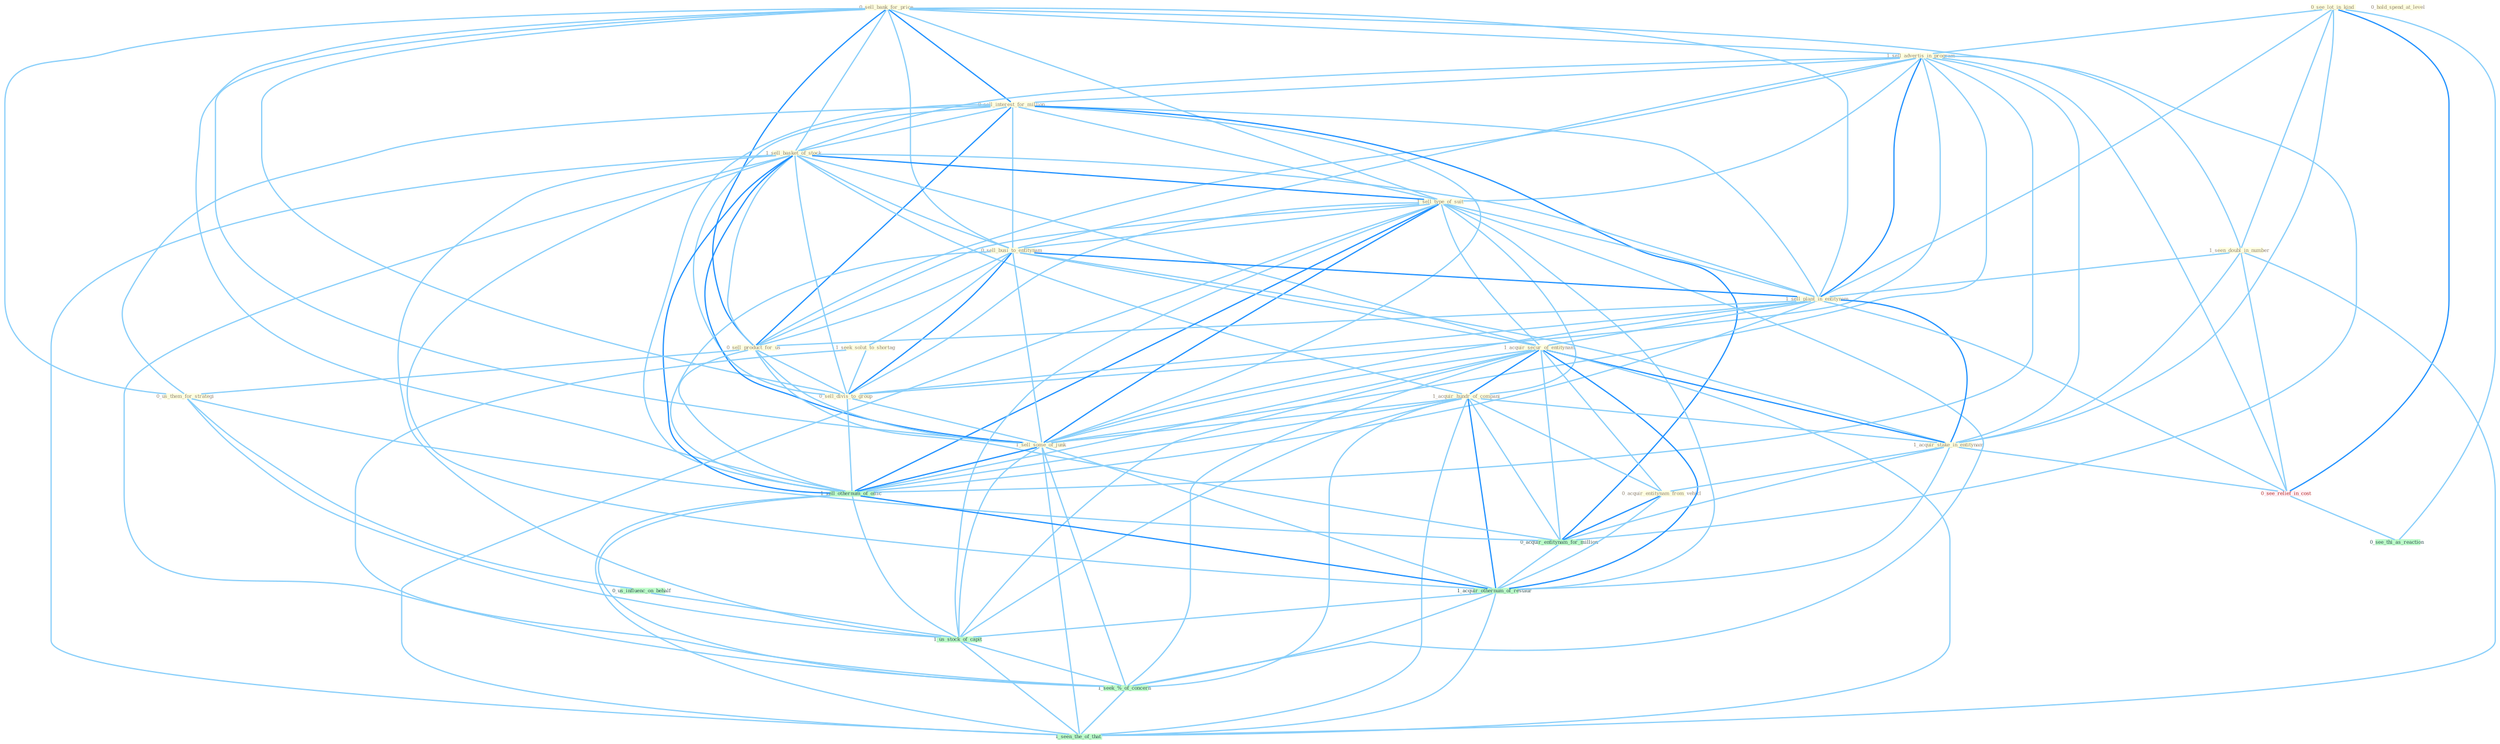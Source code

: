 Graph G{ 
    node
    [shape=polygon,style=filled,width=.5,height=.06,color="#BDFCC9",fixedsize=true,fontsize=4,
    fontcolor="#2f4f4f"];
    {node
    [color="#ffffe0", fontcolor="#8b7d6b"] "0_sell_bank_for_price " "0_see_lot_in_kind " "0_hold_spend_at_level " "1_sell_advertis_in_program " "0_sell_interest_for_million " "1_sell_basket_of_stock " "1_sell_type_of_suit " "0_sell_busi_to_entitynam " "1_seen_doubl_in_number " "1_sell_plant_in_entitynam " "1_seek_solut_to_shortag " "1_acquir_secur_of_entitynam " "1_acquir_hundr_of_compani " "0_sell_product_for_us " "0_us_them_for_strategi " "0_sell_divis_to_group " "1_acquir_stake_in_entitynam " "1_sell_some_of_junk " "0_acquir_entitynam_from_vehicl "}
{node [color="#fff0f5", fontcolor="#b22222"] "0_see_relief_in_cost "}
edge [color="#B0E2FF"];

	"0_sell_bank_for_price " -- "1_sell_advertis_in_program " [w="1", color="#87cefa" ];
	"0_sell_bank_for_price " -- "0_sell_interest_for_million " [w="2", color="#1e90ff" , len=0.8];
	"0_sell_bank_for_price " -- "1_sell_basket_of_stock " [w="1", color="#87cefa" ];
	"0_sell_bank_for_price " -- "1_sell_type_of_suit " [w="1", color="#87cefa" ];
	"0_sell_bank_for_price " -- "0_sell_busi_to_entitynam " [w="1", color="#87cefa" ];
	"0_sell_bank_for_price " -- "1_sell_plant_in_entitynam " [w="1", color="#87cefa" ];
	"0_sell_bank_for_price " -- "0_sell_product_for_us " [w="2", color="#1e90ff" , len=0.8];
	"0_sell_bank_for_price " -- "0_us_them_for_strategi " [w="1", color="#87cefa" ];
	"0_sell_bank_for_price " -- "0_sell_divis_to_group " [w="1", color="#87cefa" ];
	"0_sell_bank_for_price " -- "1_sell_some_of_junk " [w="1", color="#87cefa" ];
	"0_sell_bank_for_price " -- "0_acquir_entitynam_for_million " [w="1", color="#87cefa" ];
	"0_sell_bank_for_price " -- "1_sell_othernum_of_offic " [w="1", color="#87cefa" ];
	"0_see_lot_in_kind " -- "1_sell_advertis_in_program " [w="1", color="#87cefa" ];
	"0_see_lot_in_kind " -- "1_seen_doubl_in_number " [w="1", color="#87cefa" ];
	"0_see_lot_in_kind " -- "1_sell_plant_in_entitynam " [w="1", color="#87cefa" ];
	"0_see_lot_in_kind " -- "1_acquir_stake_in_entitynam " [w="1", color="#87cefa" ];
	"0_see_lot_in_kind " -- "0_see_relief_in_cost " [w="2", color="#1e90ff" , len=0.8];
	"0_see_lot_in_kind " -- "0_see_thi_as_reaction " [w="1", color="#87cefa" ];
	"1_sell_advertis_in_program " -- "0_sell_interest_for_million " [w="1", color="#87cefa" ];
	"1_sell_advertis_in_program " -- "1_sell_basket_of_stock " [w="1", color="#87cefa" ];
	"1_sell_advertis_in_program " -- "1_sell_type_of_suit " [w="1", color="#87cefa" ];
	"1_sell_advertis_in_program " -- "0_sell_busi_to_entitynam " [w="1", color="#87cefa" ];
	"1_sell_advertis_in_program " -- "1_seen_doubl_in_number " [w="1", color="#87cefa" ];
	"1_sell_advertis_in_program " -- "1_sell_plant_in_entitynam " [w="2", color="#1e90ff" , len=0.8];
	"1_sell_advertis_in_program " -- "0_sell_product_for_us " [w="1", color="#87cefa" ];
	"1_sell_advertis_in_program " -- "0_sell_divis_to_group " [w="1", color="#87cefa" ];
	"1_sell_advertis_in_program " -- "1_acquir_stake_in_entitynam " [w="1", color="#87cefa" ];
	"1_sell_advertis_in_program " -- "1_sell_some_of_junk " [w="1", color="#87cefa" ];
	"1_sell_advertis_in_program " -- "1_sell_othernum_of_offic " [w="1", color="#87cefa" ];
	"1_sell_advertis_in_program " -- "0_see_relief_in_cost " [w="1", color="#87cefa" ];
	"0_sell_interest_for_million " -- "1_sell_basket_of_stock " [w="1", color="#87cefa" ];
	"0_sell_interest_for_million " -- "1_sell_type_of_suit " [w="1", color="#87cefa" ];
	"0_sell_interest_for_million " -- "0_sell_busi_to_entitynam " [w="1", color="#87cefa" ];
	"0_sell_interest_for_million " -- "1_sell_plant_in_entitynam " [w="1", color="#87cefa" ];
	"0_sell_interest_for_million " -- "0_sell_product_for_us " [w="2", color="#1e90ff" , len=0.8];
	"0_sell_interest_for_million " -- "0_us_them_for_strategi " [w="1", color="#87cefa" ];
	"0_sell_interest_for_million " -- "0_sell_divis_to_group " [w="1", color="#87cefa" ];
	"0_sell_interest_for_million " -- "1_sell_some_of_junk " [w="1", color="#87cefa" ];
	"0_sell_interest_for_million " -- "0_acquir_entitynam_for_million " [w="2", color="#1e90ff" , len=0.8];
	"0_sell_interest_for_million " -- "1_sell_othernum_of_offic " [w="1", color="#87cefa" ];
	"1_sell_basket_of_stock " -- "1_sell_type_of_suit " [w="2", color="#1e90ff" , len=0.8];
	"1_sell_basket_of_stock " -- "0_sell_busi_to_entitynam " [w="1", color="#87cefa" ];
	"1_sell_basket_of_stock " -- "1_sell_plant_in_entitynam " [w="1", color="#87cefa" ];
	"1_sell_basket_of_stock " -- "1_acquir_secur_of_entitynam " [w="1", color="#87cefa" ];
	"1_sell_basket_of_stock " -- "1_acquir_hundr_of_compani " [w="1", color="#87cefa" ];
	"1_sell_basket_of_stock " -- "0_sell_product_for_us " [w="1", color="#87cefa" ];
	"1_sell_basket_of_stock " -- "0_sell_divis_to_group " [w="1", color="#87cefa" ];
	"1_sell_basket_of_stock " -- "1_sell_some_of_junk " [w="2", color="#1e90ff" , len=0.8];
	"1_sell_basket_of_stock " -- "1_sell_othernum_of_offic " [w="2", color="#1e90ff" , len=0.8];
	"1_sell_basket_of_stock " -- "1_acquir_othernum_of_restaur " [w="1", color="#87cefa" ];
	"1_sell_basket_of_stock " -- "1_us_stock_of_capit " [w="1", color="#87cefa" ];
	"1_sell_basket_of_stock " -- "1_seek_%_of_concern " [w="1", color="#87cefa" ];
	"1_sell_basket_of_stock " -- "1_seen_the_of_that " [w="1", color="#87cefa" ];
	"1_sell_type_of_suit " -- "0_sell_busi_to_entitynam " [w="1", color="#87cefa" ];
	"1_sell_type_of_suit " -- "1_sell_plant_in_entitynam " [w="1", color="#87cefa" ];
	"1_sell_type_of_suit " -- "1_acquir_secur_of_entitynam " [w="1", color="#87cefa" ];
	"1_sell_type_of_suit " -- "1_acquir_hundr_of_compani " [w="1", color="#87cefa" ];
	"1_sell_type_of_suit " -- "0_sell_product_for_us " [w="1", color="#87cefa" ];
	"1_sell_type_of_suit " -- "0_sell_divis_to_group " [w="1", color="#87cefa" ];
	"1_sell_type_of_suit " -- "1_sell_some_of_junk " [w="2", color="#1e90ff" , len=0.8];
	"1_sell_type_of_suit " -- "1_sell_othernum_of_offic " [w="2", color="#1e90ff" , len=0.8];
	"1_sell_type_of_suit " -- "1_acquir_othernum_of_restaur " [w="1", color="#87cefa" ];
	"1_sell_type_of_suit " -- "1_us_stock_of_capit " [w="1", color="#87cefa" ];
	"1_sell_type_of_suit " -- "1_seek_%_of_concern " [w="1", color="#87cefa" ];
	"1_sell_type_of_suit " -- "1_seen_the_of_that " [w="1", color="#87cefa" ];
	"0_sell_busi_to_entitynam " -- "1_sell_plant_in_entitynam " [w="2", color="#1e90ff" , len=0.8];
	"0_sell_busi_to_entitynam " -- "1_seek_solut_to_shortag " [w="1", color="#87cefa" ];
	"0_sell_busi_to_entitynam " -- "1_acquir_secur_of_entitynam " [w="1", color="#87cefa" ];
	"0_sell_busi_to_entitynam " -- "0_sell_product_for_us " [w="1", color="#87cefa" ];
	"0_sell_busi_to_entitynam " -- "0_sell_divis_to_group " [w="2", color="#1e90ff" , len=0.8];
	"0_sell_busi_to_entitynam " -- "1_acquir_stake_in_entitynam " [w="1", color="#87cefa" ];
	"0_sell_busi_to_entitynam " -- "1_sell_some_of_junk " [w="1", color="#87cefa" ];
	"0_sell_busi_to_entitynam " -- "1_sell_othernum_of_offic " [w="1", color="#87cefa" ];
	"1_seen_doubl_in_number " -- "1_sell_plant_in_entitynam " [w="1", color="#87cefa" ];
	"1_seen_doubl_in_number " -- "1_acquir_stake_in_entitynam " [w="1", color="#87cefa" ];
	"1_seen_doubl_in_number " -- "0_see_relief_in_cost " [w="1", color="#87cefa" ];
	"1_seen_doubl_in_number " -- "1_seen_the_of_that " [w="1", color="#87cefa" ];
	"1_sell_plant_in_entitynam " -- "1_acquir_secur_of_entitynam " [w="1", color="#87cefa" ];
	"1_sell_plant_in_entitynam " -- "0_sell_product_for_us " [w="1", color="#87cefa" ];
	"1_sell_plant_in_entitynam " -- "0_sell_divis_to_group " [w="1", color="#87cefa" ];
	"1_sell_plant_in_entitynam " -- "1_acquir_stake_in_entitynam " [w="2", color="#1e90ff" , len=0.8];
	"1_sell_plant_in_entitynam " -- "1_sell_some_of_junk " [w="1", color="#87cefa" ];
	"1_sell_plant_in_entitynam " -- "1_sell_othernum_of_offic " [w="1", color="#87cefa" ];
	"1_sell_plant_in_entitynam " -- "0_see_relief_in_cost " [w="1", color="#87cefa" ];
	"1_seek_solut_to_shortag " -- "0_sell_divis_to_group " [w="1", color="#87cefa" ];
	"1_seek_solut_to_shortag " -- "1_seek_%_of_concern " [w="1", color="#87cefa" ];
	"1_acquir_secur_of_entitynam " -- "1_acquir_hundr_of_compani " [w="2", color="#1e90ff" , len=0.8];
	"1_acquir_secur_of_entitynam " -- "1_acquir_stake_in_entitynam " [w="2", color="#1e90ff" , len=0.8];
	"1_acquir_secur_of_entitynam " -- "1_sell_some_of_junk " [w="1", color="#87cefa" ];
	"1_acquir_secur_of_entitynam " -- "0_acquir_entitynam_from_vehicl " [w="1", color="#87cefa" ];
	"1_acquir_secur_of_entitynam " -- "0_acquir_entitynam_for_million " [w="1", color="#87cefa" ];
	"1_acquir_secur_of_entitynam " -- "1_sell_othernum_of_offic " [w="1", color="#87cefa" ];
	"1_acquir_secur_of_entitynam " -- "1_acquir_othernum_of_restaur " [w="2", color="#1e90ff" , len=0.8];
	"1_acquir_secur_of_entitynam " -- "1_us_stock_of_capit " [w="1", color="#87cefa" ];
	"1_acquir_secur_of_entitynam " -- "1_seek_%_of_concern " [w="1", color="#87cefa" ];
	"1_acquir_secur_of_entitynam " -- "1_seen_the_of_that " [w="1", color="#87cefa" ];
	"1_acquir_hundr_of_compani " -- "1_acquir_stake_in_entitynam " [w="1", color="#87cefa" ];
	"1_acquir_hundr_of_compani " -- "1_sell_some_of_junk " [w="1", color="#87cefa" ];
	"1_acquir_hundr_of_compani " -- "0_acquir_entitynam_from_vehicl " [w="1", color="#87cefa" ];
	"1_acquir_hundr_of_compani " -- "0_acquir_entitynam_for_million " [w="1", color="#87cefa" ];
	"1_acquir_hundr_of_compani " -- "1_sell_othernum_of_offic " [w="1", color="#87cefa" ];
	"1_acquir_hundr_of_compani " -- "1_acquir_othernum_of_restaur " [w="2", color="#1e90ff" , len=0.8];
	"1_acquir_hundr_of_compani " -- "1_us_stock_of_capit " [w="1", color="#87cefa" ];
	"1_acquir_hundr_of_compani " -- "1_seek_%_of_concern " [w="1", color="#87cefa" ];
	"1_acquir_hundr_of_compani " -- "1_seen_the_of_that " [w="1", color="#87cefa" ];
	"0_sell_product_for_us " -- "0_us_them_for_strategi " [w="1", color="#87cefa" ];
	"0_sell_product_for_us " -- "0_sell_divis_to_group " [w="1", color="#87cefa" ];
	"0_sell_product_for_us " -- "1_sell_some_of_junk " [w="1", color="#87cefa" ];
	"0_sell_product_for_us " -- "0_acquir_entitynam_for_million " [w="1", color="#87cefa" ];
	"0_sell_product_for_us " -- "1_sell_othernum_of_offic " [w="1", color="#87cefa" ];
	"0_us_them_for_strategi " -- "0_acquir_entitynam_for_million " [w="1", color="#87cefa" ];
	"0_us_them_for_strategi " -- "0_us_influenc_on_behalf " [w="1", color="#87cefa" ];
	"0_us_them_for_strategi " -- "1_us_stock_of_capit " [w="1", color="#87cefa" ];
	"0_sell_divis_to_group " -- "1_sell_some_of_junk " [w="1", color="#87cefa" ];
	"0_sell_divis_to_group " -- "1_sell_othernum_of_offic " [w="1", color="#87cefa" ];
	"1_acquir_stake_in_entitynam " -- "0_acquir_entitynam_from_vehicl " [w="1", color="#87cefa" ];
	"1_acquir_stake_in_entitynam " -- "0_acquir_entitynam_for_million " [w="1", color="#87cefa" ];
	"1_acquir_stake_in_entitynam " -- "0_see_relief_in_cost " [w="1", color="#87cefa" ];
	"1_acquir_stake_in_entitynam " -- "1_acquir_othernum_of_restaur " [w="1", color="#87cefa" ];
	"1_sell_some_of_junk " -- "1_sell_othernum_of_offic " [w="2", color="#1e90ff" , len=0.8];
	"1_sell_some_of_junk " -- "1_acquir_othernum_of_restaur " [w="1", color="#87cefa" ];
	"1_sell_some_of_junk " -- "1_us_stock_of_capit " [w="1", color="#87cefa" ];
	"1_sell_some_of_junk " -- "1_seek_%_of_concern " [w="1", color="#87cefa" ];
	"1_sell_some_of_junk " -- "1_seen_the_of_that " [w="1", color="#87cefa" ];
	"0_acquir_entitynam_from_vehicl " -- "0_acquir_entitynam_for_million " [w="2", color="#1e90ff" , len=0.8];
	"0_acquir_entitynam_from_vehicl " -- "1_acquir_othernum_of_restaur " [w="1", color="#87cefa" ];
	"0_acquir_entitynam_for_million " -- "1_acquir_othernum_of_restaur " [w="1", color="#87cefa" ];
	"1_sell_othernum_of_offic " -- "1_acquir_othernum_of_restaur " [w="2", color="#1e90ff" , len=0.8];
	"1_sell_othernum_of_offic " -- "1_us_stock_of_capit " [w="1", color="#87cefa" ];
	"1_sell_othernum_of_offic " -- "1_seek_%_of_concern " [w="1", color="#87cefa" ];
	"1_sell_othernum_of_offic " -- "1_seen_the_of_that " [w="1", color="#87cefa" ];
	"0_us_influenc_on_behalf " -- "1_us_stock_of_capit " [w="1", color="#87cefa" ];
	"0_see_relief_in_cost " -- "0_see_thi_as_reaction " [w="1", color="#87cefa" ];
	"1_acquir_othernum_of_restaur " -- "1_us_stock_of_capit " [w="1", color="#87cefa" ];
	"1_acquir_othernum_of_restaur " -- "1_seek_%_of_concern " [w="1", color="#87cefa" ];
	"1_acquir_othernum_of_restaur " -- "1_seen_the_of_that " [w="1", color="#87cefa" ];
	"1_us_stock_of_capit " -- "1_seek_%_of_concern " [w="1", color="#87cefa" ];
	"1_us_stock_of_capit " -- "1_seen_the_of_that " [w="1", color="#87cefa" ];
	"1_seek_%_of_concern " -- "1_seen_the_of_that " [w="1", color="#87cefa" ];
}
